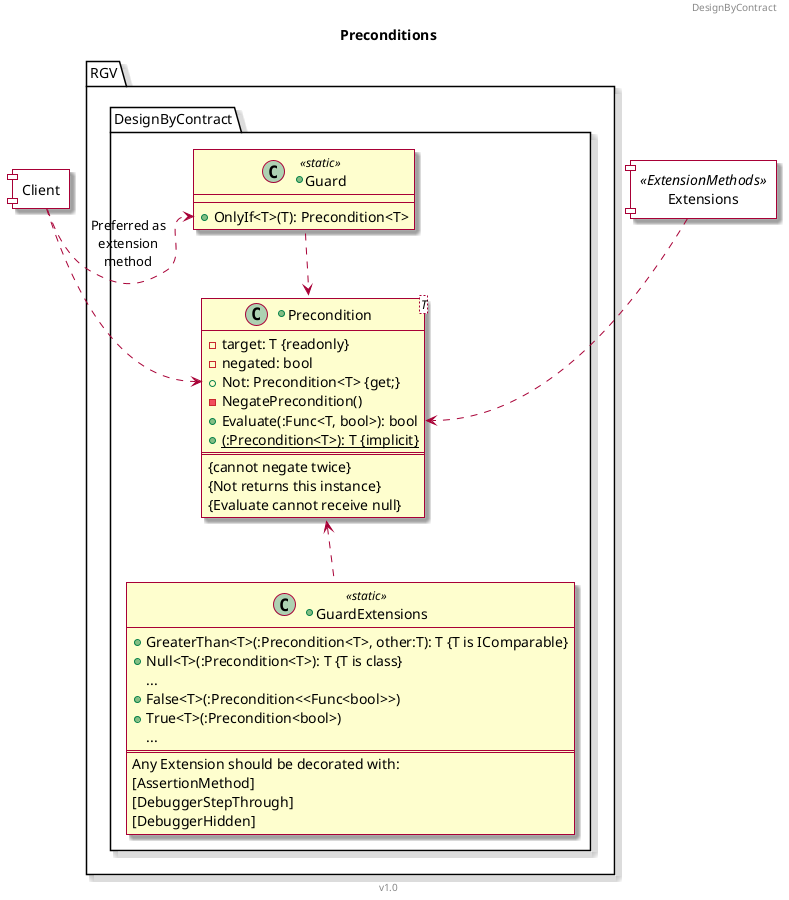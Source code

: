 ﻿@startuml
'''''''''''''
skin rose
allowmixing
skinparam componentstyle uml1
'''''''''''''
title Preconditions
header DesignByContract
footer v1.0

component Client #white
component Extensions <<ExtensionMethods>> #white{
}

package RGV.DesignByContract{
+class Guard <<static>>{
    +OnlyIf<T>(T): Precondition<T>
}

+class Precondition<T>{
    -target: T {readonly}
    -negated: bool
    +Not: Precondition<T> {get;}
    -NegatePrecondition()
    +Evaluate(:Func<T, bool>): bool
    +{static}(:Precondition<T>): T {implicit}
    ==
    {cannot negate twice}
    {Not returns this instance}
    {Evaluate cannot receive null}
}
+class GuardExtensions <<static>>{
    +GreaterThan<T>(:Precondition<T>, other:T): T {T is IComparable}
    +Null<T>(:Precondition<T>): T {T is class}
    {method}...
    +False<T>(:Precondition<<Func<bool>>)
    +True<T>(:Precondition<bool>)
    {method}...
    ==
    Any Extension should be decorated with:
    [AssertionMethod]
    [DebuggerStepThrough]
    [DebuggerHidden]
}
}
'''''''''''''

Guard ..> Precondition
GuardExtensions .u.> Precondition
Client .r.> Guard::OnlyIf : Preferred as\nextension\nmethod
Client ..> Precondition::Not

Extensions ..> Precondition::Evaluate

'''''''''''''

@enduml

